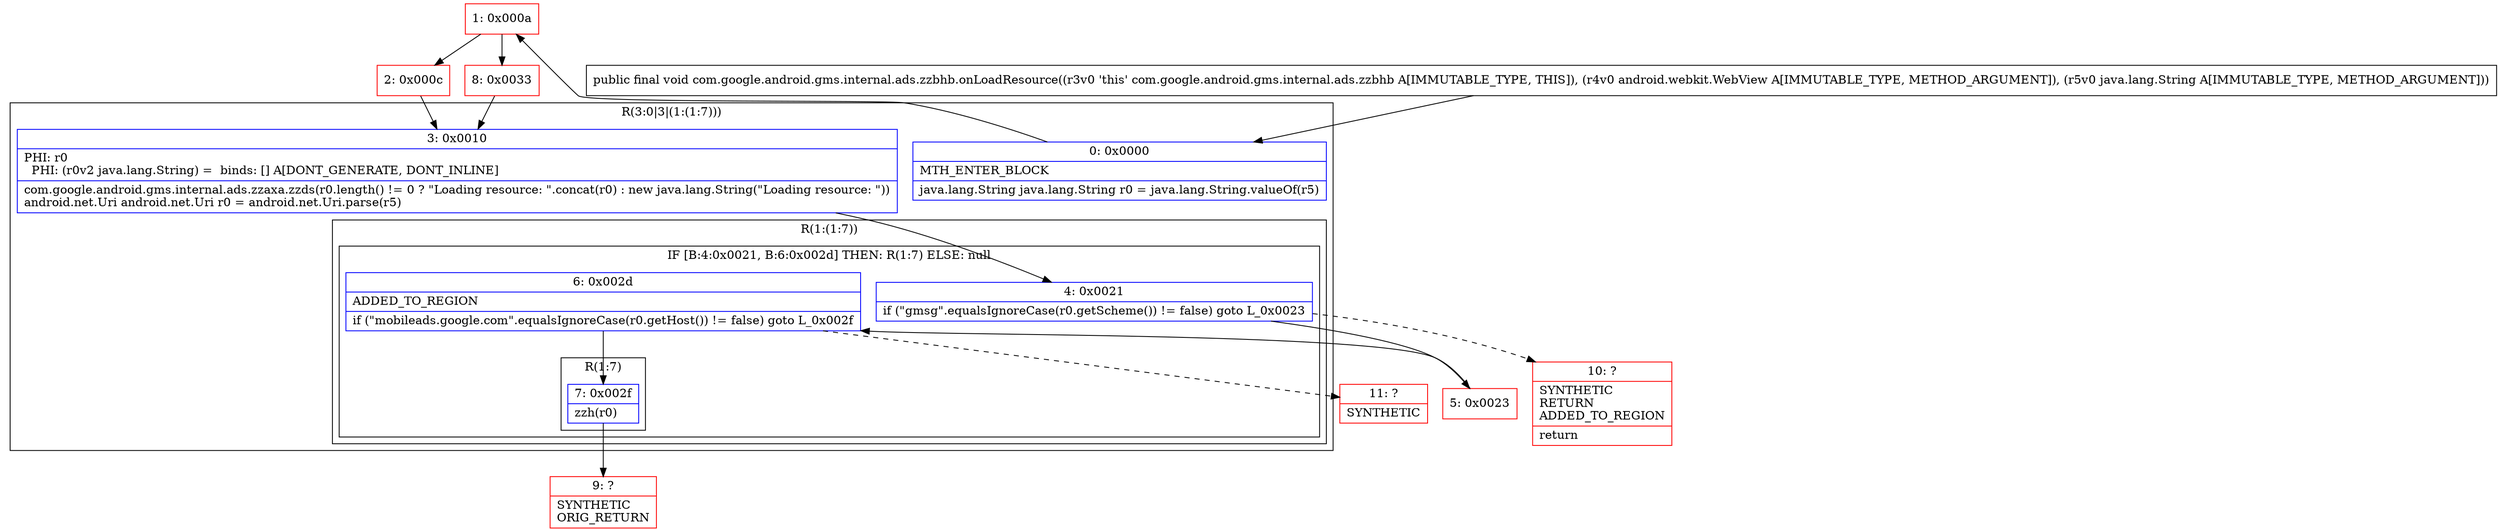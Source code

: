 digraph "CFG forcom.google.android.gms.internal.ads.zzbhb.onLoadResource(Landroid\/webkit\/WebView;Ljava\/lang\/String;)V" {
subgraph cluster_Region_2137658057 {
label = "R(3:0|3|(1:(1:7)))";
node [shape=record,color=blue];
Node_0 [shape=record,label="{0\:\ 0x0000|MTH_ENTER_BLOCK\l|java.lang.String java.lang.String r0 = java.lang.String.valueOf(r5)\l}"];
Node_3 [shape=record,label="{3\:\ 0x0010|PHI: r0 \l  PHI: (r0v2 java.lang.String) =  binds: [] A[DONT_GENERATE, DONT_INLINE]\l|com.google.android.gms.internal.ads.zzaxa.zzds(r0.length() != 0 ? \"Loading resource: \".concat(r0) : new java.lang.String(\"Loading resource: \"))\landroid.net.Uri android.net.Uri r0 = android.net.Uri.parse(r5)\l}"];
subgraph cluster_Region_1408425330 {
label = "R(1:(1:7))";
node [shape=record,color=blue];
subgraph cluster_IfRegion_2138859548 {
label = "IF [B:4:0x0021, B:6:0x002d] THEN: R(1:7) ELSE: null";
node [shape=record,color=blue];
Node_4 [shape=record,label="{4\:\ 0x0021|if (\"gmsg\".equalsIgnoreCase(r0.getScheme()) != false) goto L_0x0023\l}"];
Node_6 [shape=record,label="{6\:\ 0x002d|ADDED_TO_REGION\l|if (\"mobileads.google.com\".equalsIgnoreCase(r0.getHost()) != false) goto L_0x002f\l}"];
subgraph cluster_Region_1300913736 {
label = "R(1:7)";
node [shape=record,color=blue];
Node_7 [shape=record,label="{7\:\ 0x002f|zzh(r0)\l}"];
}
}
}
}
Node_1 [shape=record,color=red,label="{1\:\ 0x000a}"];
Node_2 [shape=record,color=red,label="{2\:\ 0x000c}"];
Node_5 [shape=record,color=red,label="{5\:\ 0x0023}"];
Node_8 [shape=record,color=red,label="{8\:\ 0x0033}"];
Node_9 [shape=record,color=red,label="{9\:\ ?|SYNTHETIC\lORIG_RETURN\l}"];
Node_10 [shape=record,color=red,label="{10\:\ ?|SYNTHETIC\lRETURN\lADDED_TO_REGION\l|return\l}"];
Node_11 [shape=record,color=red,label="{11\:\ ?|SYNTHETIC\l}"];
MethodNode[shape=record,label="{public final void com.google.android.gms.internal.ads.zzbhb.onLoadResource((r3v0 'this' com.google.android.gms.internal.ads.zzbhb A[IMMUTABLE_TYPE, THIS]), (r4v0 android.webkit.WebView A[IMMUTABLE_TYPE, METHOD_ARGUMENT]), (r5v0 java.lang.String A[IMMUTABLE_TYPE, METHOD_ARGUMENT])) }"];
MethodNode -> Node_0;
Node_0 -> Node_1;
Node_3 -> Node_4;
Node_4 -> Node_5;
Node_4 -> Node_10[style=dashed];
Node_6 -> Node_7;
Node_6 -> Node_11[style=dashed];
Node_7 -> Node_9;
Node_1 -> Node_2;
Node_1 -> Node_8;
Node_2 -> Node_3;
Node_5 -> Node_6;
Node_8 -> Node_3;
}

